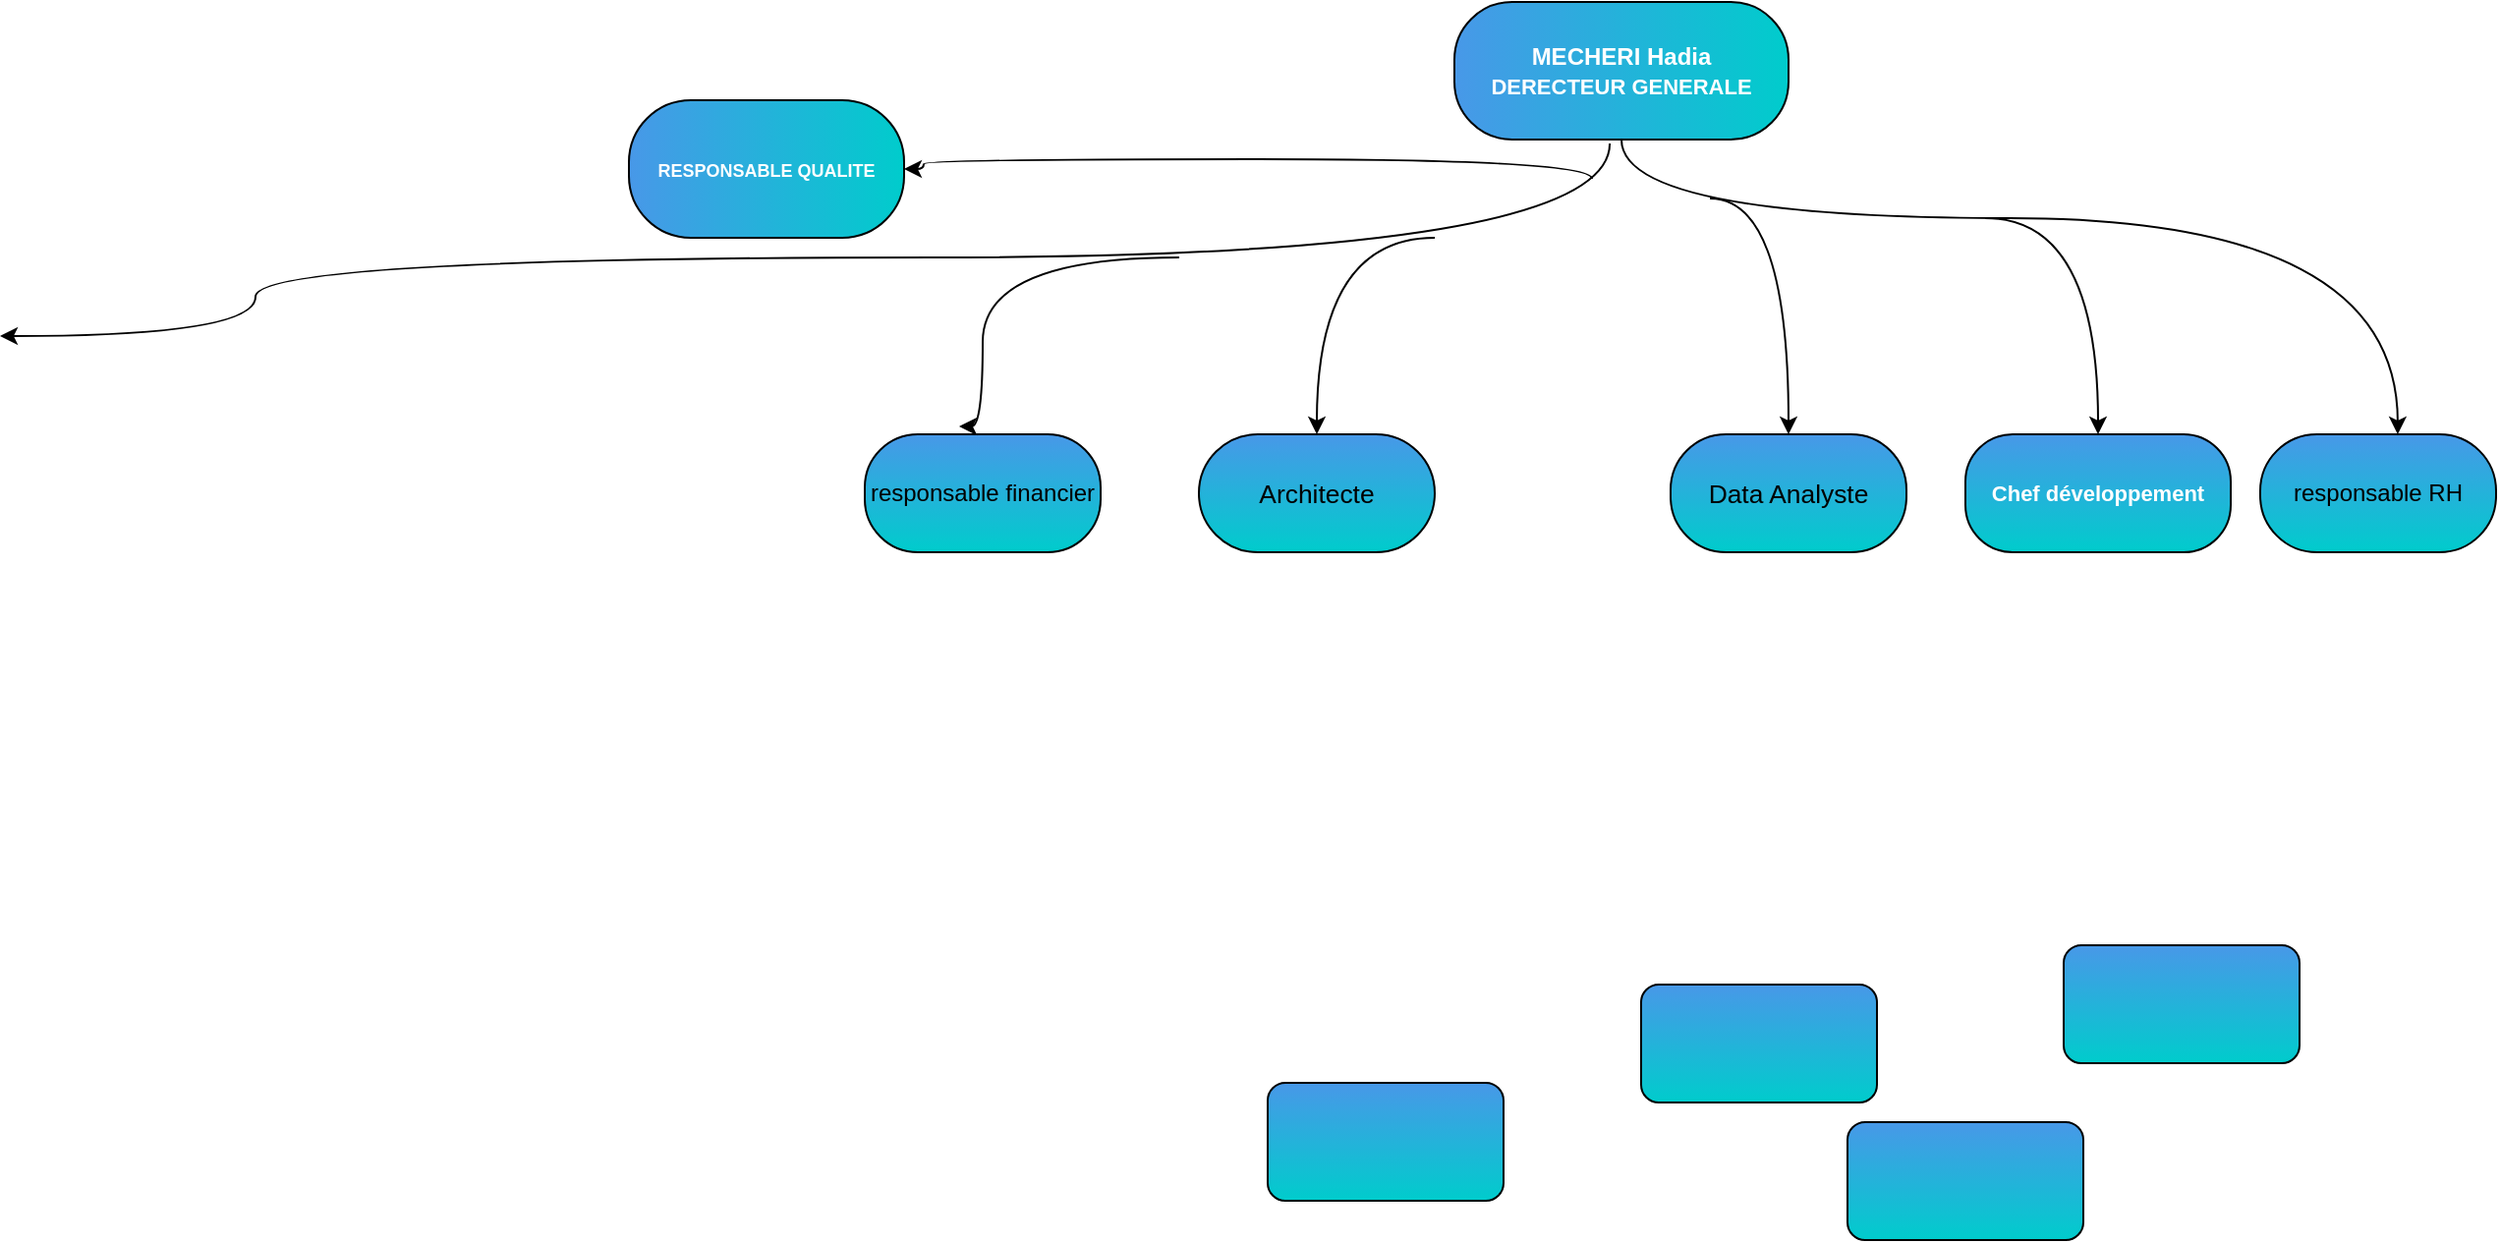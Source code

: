 <mxfile version="14.6.10" type="github">
  <diagram id="tN73axg6vDtKfkMfsWgg" name="Page-1">
    <mxGraphModel dx="1718" dy="454" grid="1" gridSize="10" guides="1" tooltips="1" connect="1" arrows="1" fold="1" page="1" pageScale="1" pageWidth="850" pageHeight="1100" math="0" shadow="0">
      <root>
        <mxCell id="0" />
        <mxCell id="1" parent="0" />
        <mxCell id="5yRF44ambyZUJs1Iku-b-1" value="&lt;font style=&quot;font-size: 9px&quot; color=&quot;#FFFFFF&quot;&gt;&lt;b style=&quot;line-height: 120%&quot;&gt;RESPONSABLE QUALITE&lt;/b&gt;&lt;/font&gt;" style="rounded=1;whiteSpace=wrap;html=1;fillColor=#4898E8;gradientColor=#00CCCC;gradientDirection=east;arcSize=45;" vertex="1" parent="1">
          <mxGeometry x="-90" y="80" width="140" height="70" as="geometry" />
        </mxCell>
        <mxCell id="5yRF44ambyZUJs1Iku-b-2" value="&lt;div&gt;&lt;font color=&quot;#FFFFFF&quot;&gt;&lt;b&gt;MECHERI Hadia&lt;/b&gt;&lt;/font&gt;&lt;/div&gt;&lt;div&gt;&lt;font style=&quot;font-size: 9px&quot; color=&quot;#FFFFFF&quot;&gt;&lt;b&gt;&lt;font style=&quot;font-size: 11px&quot;&gt;DERECTEUR GENERALE&lt;/font&gt;&lt;br&gt;&lt;/b&gt;&lt;/font&gt;&lt;/div&gt;" style="rounded=1;whiteSpace=wrap;html=1;shadow=0;sketch=0;glass=0;fillColor=#4898E8;gradientColor=#00CCCC;arcSize=42;gradientDirection=east;" vertex="1" parent="1">
          <mxGeometry x="330" y="30" width="170" height="70" as="geometry" />
        </mxCell>
        <mxCell id="5yRF44ambyZUJs1Iku-b-4" value="&lt;font color=&quot;#FFFFFF&quot;&gt;&lt;b&gt;&lt;font size=&quot;1&quot;&gt;&lt;span style=&quot;left: 204.4px ; top: 487.88px ; font-size: 11px ; font-family: sans-serif ; transform: scalex(0.803)&quot; dir=&quot;ltr&quot;&gt;Chef développement&lt;/span&gt;&lt;/font&gt;&lt;/b&gt;&lt;/font&gt;" style="rounded=1;whiteSpace=wrap;html=1;shadow=0;glass=0;sketch=0;fillColor=#4898E8;gradientColor=#00CCCC;arcSize=40;" vertex="1" parent="1">
          <mxGeometry x="590" y="250" width="135" height="60" as="geometry" />
        </mxCell>
        <mxCell id="5yRF44ambyZUJs1Iku-b-5" value="&lt;span style=&quot;left: 386px ; top: 471.08px ; font-size: 13.2px ; font-family: sans-serif ; transform: scalex(0.817)&quot; dir=&quot;ltr&quot;&gt;Data Analyste&lt;/span&gt;" style="rounded=1;whiteSpace=wrap;html=1;shadow=0;glass=0;sketch=0;fillColor=#4898E8;gradientColor=#00CCCC;arcSize=47;" vertex="1" parent="1">
          <mxGeometry x="440" y="250" width="120" height="60" as="geometry" />
        </mxCell>
        <mxCell id="5yRF44ambyZUJs1Iku-b-6" value="" style="rounded=1;whiteSpace=wrap;html=1;shadow=0;glass=0;sketch=0;fillColor=#4898E8;gradientColor=#00CCCC;" vertex="1" parent="1">
          <mxGeometry x="425" y="530" width="120" height="60" as="geometry" />
        </mxCell>
        <mxCell id="5yRF44ambyZUJs1Iku-b-7" value="responsable RH" style="rounded=1;whiteSpace=wrap;html=1;shadow=0;glass=0;sketch=0;fillColor=#4898E8;gradientColor=#00CCCC;arcSize=48;" vertex="1" parent="1">
          <mxGeometry x="740" y="250" width="120" height="60" as="geometry" />
        </mxCell>
        <mxCell id="5yRF44ambyZUJs1Iku-b-9" value="&lt;span style=&quot;left: 726.4px ; top: 470.28px ; font-size: 13.2px ; font-family: sans-serif ; transform: scalex(0.824)&quot; dir=&quot;ltr&quot;&gt;Architecte&lt;/span&gt;" style="rounded=1;whiteSpace=wrap;html=1;shadow=0;glass=0;sketch=0;fillColor=#4898E8;gradientColor=#00CCCC;arcSize=50;" vertex="1" parent="1">
          <mxGeometry x="200" y="250" width="120" height="60" as="geometry" />
        </mxCell>
        <mxCell id="5yRF44ambyZUJs1Iku-b-10" value="" style="rounded=1;whiteSpace=wrap;html=1;shadow=0;glass=0;sketch=0;fillColor=#4898E8;gradientColor=#00CCCC;" vertex="1" parent="1">
          <mxGeometry x="640" y="510" width="120" height="60" as="geometry" />
        </mxCell>
        <mxCell id="5yRF44ambyZUJs1Iku-b-11" value="responsable financier" style="rounded=1;whiteSpace=wrap;html=1;shadow=0;glass=0;sketch=0;fillColor=#4898E8;gradientColor=#00CCCC;arcSize=45;" vertex="1" parent="1">
          <mxGeometry x="30" y="250" width="120" height="60" as="geometry" />
        </mxCell>
        <mxCell id="5yRF44ambyZUJs1Iku-b-12" value="" style="rounded=1;whiteSpace=wrap;html=1;shadow=0;glass=0;sketch=0;fillColor=#4898E8;gradientColor=#00CCCC;" vertex="1" parent="1">
          <mxGeometry x="530" y="600" width="120" height="60" as="geometry" />
        </mxCell>
        <mxCell id="5yRF44ambyZUJs1Iku-b-13" value="" style="rounded=1;whiteSpace=wrap;html=1;shadow=0;glass=0;sketch=0;fillColor=#4898E8;gradientColor=#00CCCC;" vertex="1" parent="1">
          <mxGeometry x="235" y="580" width="120" height="60" as="geometry" />
        </mxCell>
        <mxCell id="5yRF44ambyZUJs1Iku-b-15" value="" style="curved=1;endArrow=classic;html=1;rounded=0;edgeStyle=orthogonalEdgeStyle;exitX=0.5;exitY=1;exitDx=0;exitDy=0;entryX=0.583;entryY=0;entryDx=0;entryDy=0;entryPerimeter=0;" edge="1" parent="1" source="5yRF44ambyZUJs1Iku-b-2" target="5yRF44ambyZUJs1Iku-b-7">
          <mxGeometry width="50" height="50" relative="1" as="geometry">
            <mxPoint x="390" y="140" as="sourcePoint" />
            <mxPoint x="810" y="160" as="targetPoint" />
            <Array as="points">
              <mxPoint x="415" y="140" />
              <mxPoint x="810" y="140" />
            </Array>
          </mxGeometry>
        </mxCell>
        <mxCell id="5yRF44ambyZUJs1Iku-b-18" value="" style="curved=1;endArrow=classic;html=1;rounded=0;edgeStyle=orthogonalEdgeStyle;entryX=0.5;entryY=0;entryDx=0;entryDy=0;" edge="1" parent="1" target="5yRF44ambyZUJs1Iku-b-4">
          <mxGeometry width="50" height="50" relative="1" as="geometry">
            <mxPoint x="600" y="140" as="sourcePoint" />
            <mxPoint x="550" y="160" as="targetPoint" />
            <Array as="points">
              <mxPoint x="658" y="140" />
            </Array>
          </mxGeometry>
        </mxCell>
        <mxCell id="5yRF44ambyZUJs1Iku-b-21" value="" style="curved=1;endArrow=classic;html=1;rounded=0;edgeStyle=orthogonalEdgeStyle;entryX=0.5;entryY=0;entryDx=0;entryDy=0;" edge="1" parent="1" target="5yRF44ambyZUJs1Iku-b-5">
          <mxGeometry width="50" height="50" relative="1" as="geometry">
            <mxPoint x="460" y="130" as="sourcePoint" />
            <mxPoint x="504" y="170" as="targetPoint" />
            <Array as="points">
              <mxPoint x="500" y="130" />
            </Array>
          </mxGeometry>
        </mxCell>
        <mxCell id="5yRF44ambyZUJs1Iku-b-24" value="" style="curved=1;endArrow=classic;html=1;rounded=0;edgeStyle=orthogonalEdgeStyle;exitX=0.465;exitY=1.029;exitDx=0;exitDy=0;exitPerimeter=0;" edge="1" parent="1" source="5yRF44ambyZUJs1Iku-b-2">
          <mxGeometry width="50" height="50" relative="1" as="geometry">
            <mxPoint x="370" y="110" as="sourcePoint" />
            <mxPoint x="-410" y="200" as="targetPoint" />
            <Array as="points">
              <mxPoint x="409" y="160" />
              <mxPoint x="-280" y="160" />
            </Array>
          </mxGeometry>
        </mxCell>
        <mxCell id="5yRF44ambyZUJs1Iku-b-25" value="" style="curved=1;endArrow=classic;html=1;rounded=0;edgeStyle=orthogonalEdgeStyle;entryX=0.5;entryY=0;entryDx=0;entryDy=0;" edge="1" parent="1" target="5yRF44ambyZUJs1Iku-b-9">
          <mxGeometry width="50" height="50" relative="1" as="geometry">
            <mxPoint x="320" y="150" as="sourcePoint" />
            <mxPoint x="330" y="220" as="targetPoint" />
            <Array as="points">
              <mxPoint x="260" y="150" />
            </Array>
          </mxGeometry>
        </mxCell>
        <mxCell id="5yRF44ambyZUJs1Iku-b-26" value="" style="curved=1;endArrow=classic;html=1;rounded=0;edgeStyle=orthogonalEdgeStyle;entryX=0.4;entryY=-0.067;entryDx=0;entryDy=0;entryPerimeter=0;" edge="1" parent="1" target="5yRF44ambyZUJs1Iku-b-11">
          <mxGeometry width="50" height="50" relative="1" as="geometry">
            <mxPoint x="190" y="160" as="sourcePoint" />
            <mxPoint x="200" y="180" as="targetPoint" />
            <Array as="points">
              <mxPoint x="90" y="160" />
              <mxPoint x="90" y="246" />
            </Array>
          </mxGeometry>
        </mxCell>
        <mxCell id="5yRF44ambyZUJs1Iku-b-27" value="" style="curved=1;endArrow=classic;html=1;rounded=0;edgeStyle=orthogonalEdgeStyle;entryX=1;entryY=0.5;entryDx=0;entryDy=0;" edge="1" parent="1" target="5yRF44ambyZUJs1Iku-b-1">
          <mxGeometry width="50" height="50" relative="1" as="geometry">
            <mxPoint x="400" y="120" as="sourcePoint" />
            <mxPoint x="210" y="30" as="targetPoint" />
            <Array as="points">
              <mxPoint x="400" y="110" />
              <mxPoint x="60" y="110" />
              <mxPoint x="60" y="115" />
            </Array>
          </mxGeometry>
        </mxCell>
      </root>
    </mxGraphModel>
  </diagram>
</mxfile>
